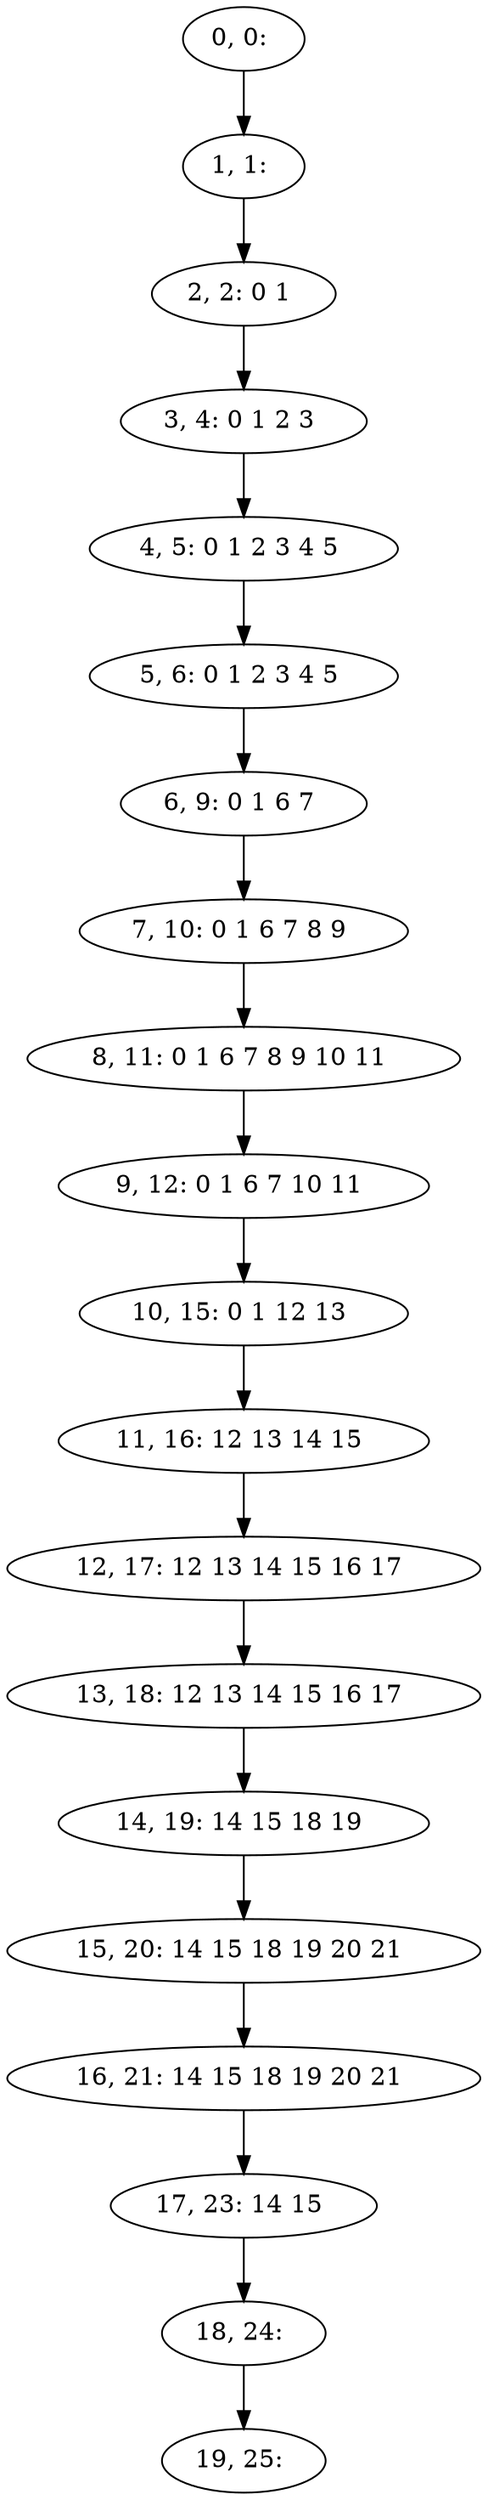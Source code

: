 digraph G {
0[label="0, 0: "];
1[label="1, 1: "];
2[label="2, 2: 0 1 "];
3[label="3, 4: 0 1 2 3 "];
4[label="4, 5: 0 1 2 3 4 5 "];
5[label="5, 6: 0 1 2 3 4 5 "];
6[label="6, 9: 0 1 6 7 "];
7[label="7, 10: 0 1 6 7 8 9 "];
8[label="8, 11: 0 1 6 7 8 9 10 11 "];
9[label="9, 12: 0 1 6 7 10 11 "];
10[label="10, 15: 0 1 12 13 "];
11[label="11, 16: 12 13 14 15 "];
12[label="12, 17: 12 13 14 15 16 17 "];
13[label="13, 18: 12 13 14 15 16 17 "];
14[label="14, 19: 14 15 18 19 "];
15[label="15, 20: 14 15 18 19 20 21 "];
16[label="16, 21: 14 15 18 19 20 21 "];
17[label="17, 23: 14 15 "];
18[label="18, 24: "];
19[label="19, 25: "];
0->1 ;
1->2 ;
2->3 ;
3->4 ;
4->5 ;
5->6 ;
6->7 ;
7->8 ;
8->9 ;
9->10 ;
10->11 ;
11->12 ;
12->13 ;
13->14 ;
14->15 ;
15->16 ;
16->17 ;
17->18 ;
18->19 ;
}
